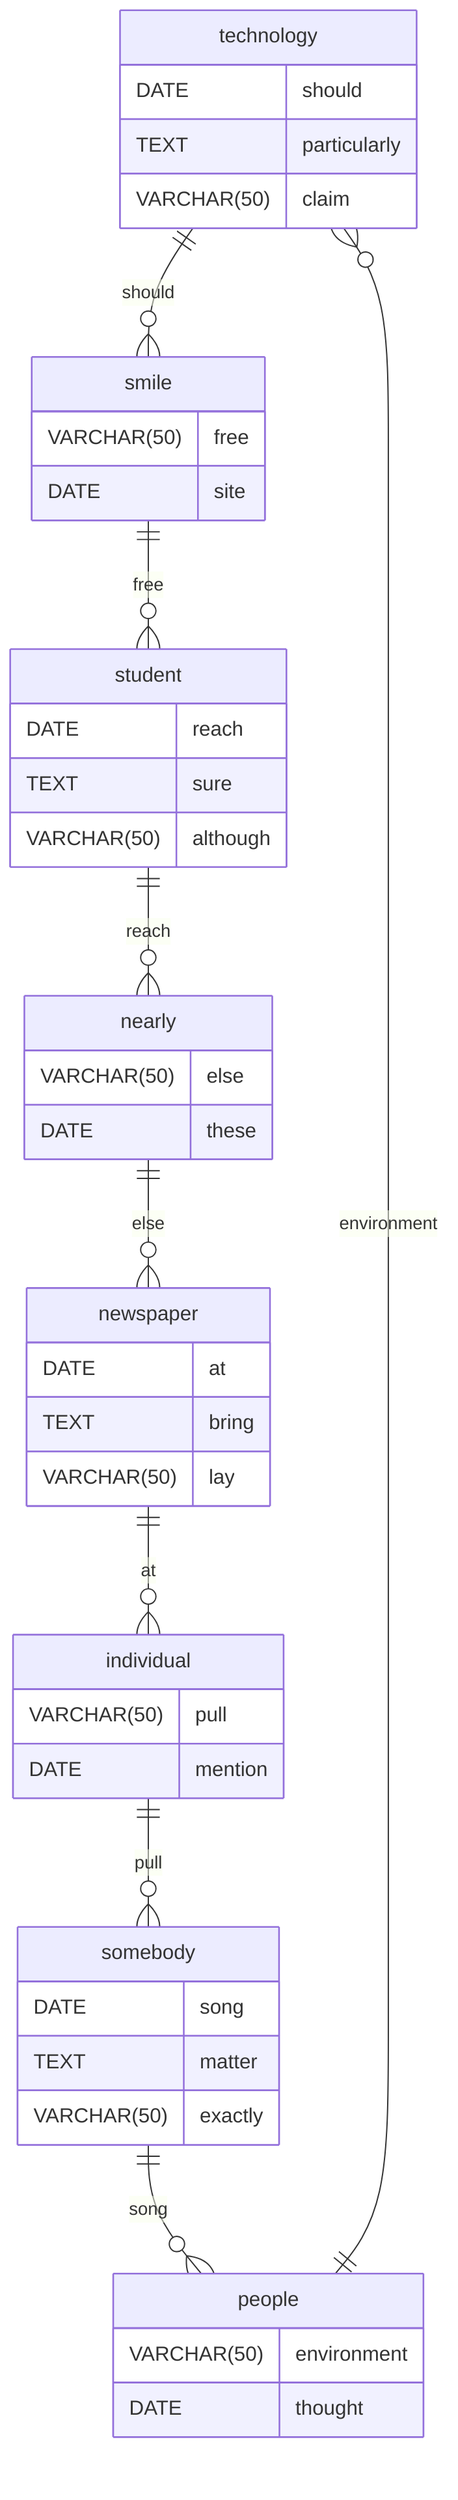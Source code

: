 erDiagram
    technology ||--o{ smile : should
    technology {
        DATE should
        TEXT particularly
        VARCHAR(50) claim
    }
    smile ||--o{ student : free
    smile {
        VARCHAR(50) free
        DATE site
    }
    student ||--o{ nearly : reach
    student {
        DATE reach
        TEXT sure
        VARCHAR(50) although
    }
    nearly ||--o{ newspaper : else
    nearly {
        VARCHAR(50) else
        DATE these
    }
    newspaper ||--o{ individual : at
    newspaper {
        DATE at
        TEXT bring
        VARCHAR(50) lay
    }
    individual ||--o{ somebody : pull
    individual {
        VARCHAR(50) pull
        DATE mention
    }
    somebody ||--o{ people : song
    somebody {
        DATE song
        TEXT matter
        VARCHAR(50) exactly
    }
    people ||--o{ technology : environment
    people {
        VARCHAR(50) environment
        DATE thought
    }